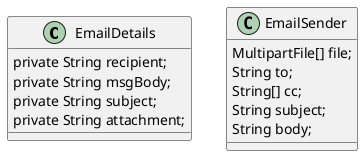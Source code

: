 @startuml

class EmailDetails {
    private String recipient;
    private String msgBody;
    private String subject;
    private String attachment;
}

class EmailSender {
    MultipartFile[] file;
    String to;
    String[] cc;
    String subject;
    String body;
}

@enduml